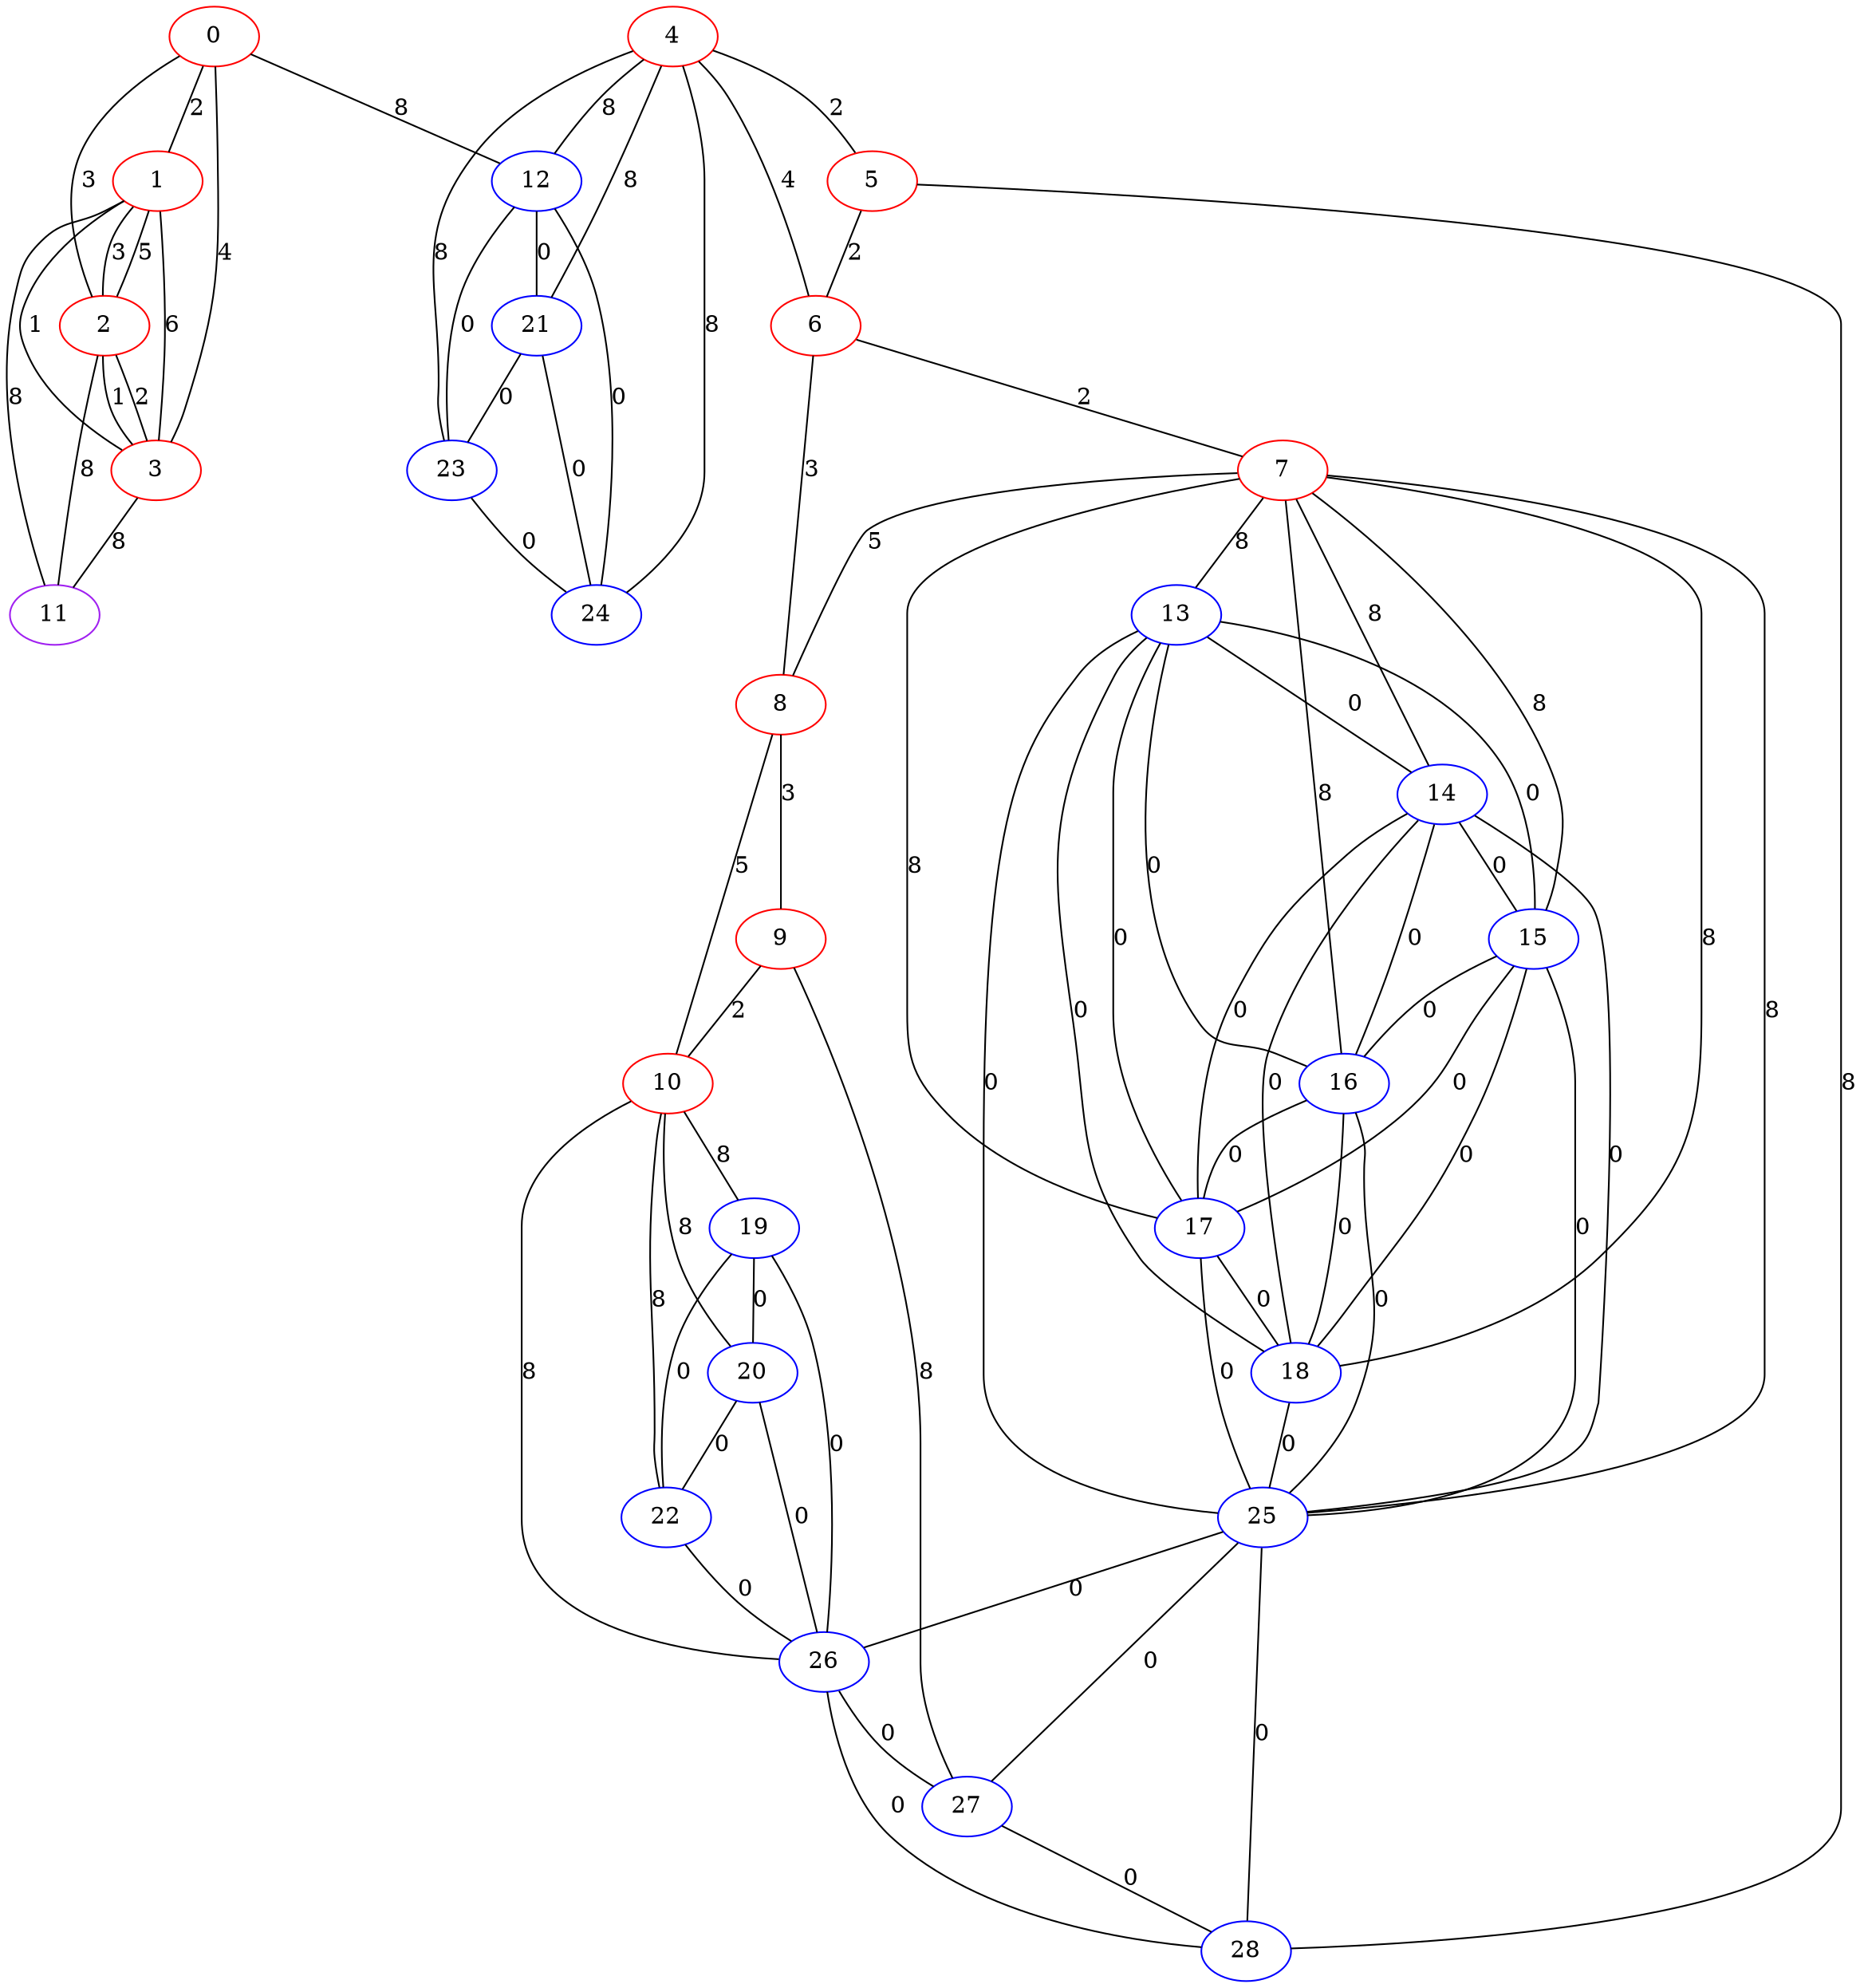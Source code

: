 graph "" {
0 [color=red, weight=1];
1 [color=red, weight=1];
2 [color=red, weight=1];
3 [color=red, weight=1];
4 [color=red, weight=1];
5 [color=red, weight=1];
6 [color=red, weight=1];
7 [color=red, weight=1];
8 [color=red, weight=1];
9 [color=red, weight=1];
10 [color=red, weight=1];
11 [color=purple, weight=4];
12 [color=blue, weight=3];
13 [color=blue, weight=3];
14 [color=blue, weight=3];
15 [color=blue, weight=3];
16 [color=blue, weight=3];
17 [color=blue, weight=3];
18 [color=blue, weight=3];
19 [color=blue, weight=3];
20 [color=blue, weight=3];
21 [color=blue, weight=3];
22 [color=blue, weight=3];
23 [color=blue, weight=3];
24 [color=blue, weight=3];
25 [color=blue, weight=3];
26 [color=blue, weight=3];
27 [color=blue, weight=3];
28 [color=blue, weight=3];
0 -- 1  [key=0, label=2];
0 -- 2  [key=0, label=3];
0 -- 3  [key=0, label=4];
0 -- 12  [key=0, label=8];
1 -- 11  [key=0, label=8];
1 -- 2  [key=0, label=5];
1 -- 2  [key=1, label=3];
1 -- 3  [key=0, label=6];
1 -- 3  [key=1, label=1];
2 -- 3  [key=0, label=1];
2 -- 3  [key=1, label=2];
2 -- 11  [key=0, label=8];
3 -- 11  [key=0, label=8];
4 -- 5  [key=0, label=2];
4 -- 6  [key=0, label=4];
4 -- 12  [key=0, label=8];
4 -- 21  [key=0, label=8];
4 -- 23  [key=0, label=8];
4 -- 24  [key=0, label=8];
5 -- 28  [key=0, label=8];
5 -- 6  [key=0, label=2];
6 -- 8  [key=0, label=3];
6 -- 7  [key=0, label=2];
7 -- 8  [key=0, label=5];
7 -- 13  [key=0, label=8];
7 -- 14  [key=0, label=8];
7 -- 15  [key=0, label=8];
7 -- 16  [key=0, label=8];
7 -- 17  [key=0, label=8];
7 -- 18  [key=0, label=8];
7 -- 25  [key=0, label=8];
8 -- 9  [key=0, label=3];
8 -- 10  [key=0, label=5];
9 -- 10  [key=0, label=2];
9 -- 27  [key=0, label=8];
10 -- 19  [key=0, label=8];
10 -- 20  [key=0, label=8];
10 -- 22  [key=0, label=8];
10 -- 26  [key=0, label=8];
12 -- 24  [key=0, label=0];
12 -- 21  [key=0, label=0];
12 -- 23  [key=0, label=0];
13 -- 14  [key=0, label=0];
13 -- 15  [key=0, label=0];
13 -- 16  [key=0, label=0];
13 -- 17  [key=0, label=0];
13 -- 18  [key=0, label=0];
13 -- 25  [key=0, label=0];
14 -- 15  [key=0, label=0];
14 -- 16  [key=0, label=0];
14 -- 17  [key=0, label=0];
14 -- 18  [key=0, label=0];
14 -- 25  [key=0, label=0];
15 -- 16  [key=0, label=0];
15 -- 17  [key=0, label=0];
15 -- 18  [key=0, label=0];
15 -- 25  [key=0, label=0];
16 -- 17  [key=0, label=0];
16 -- 18  [key=0, label=0];
16 -- 25  [key=0, label=0];
17 -- 18  [key=0, label=0];
17 -- 25  [key=0, label=0];
18 -- 25  [key=0, label=0];
19 -- 26  [key=0, label=0];
19 -- 20  [key=0, label=0];
19 -- 22  [key=0, label=0];
20 -- 26  [key=0, label=0];
20 -- 22  [key=0, label=0];
21 -- 24  [key=0, label=0];
21 -- 23  [key=0, label=0];
22 -- 26  [key=0, label=0];
23 -- 24  [key=0, label=0];
25 -- 26  [key=0, label=0];
25 -- 27  [key=0, label=0];
25 -- 28  [key=0, label=0];
26 -- 27  [key=0, label=0];
26 -- 28  [key=0, label=0];
27 -- 28  [key=0, label=0];
}
